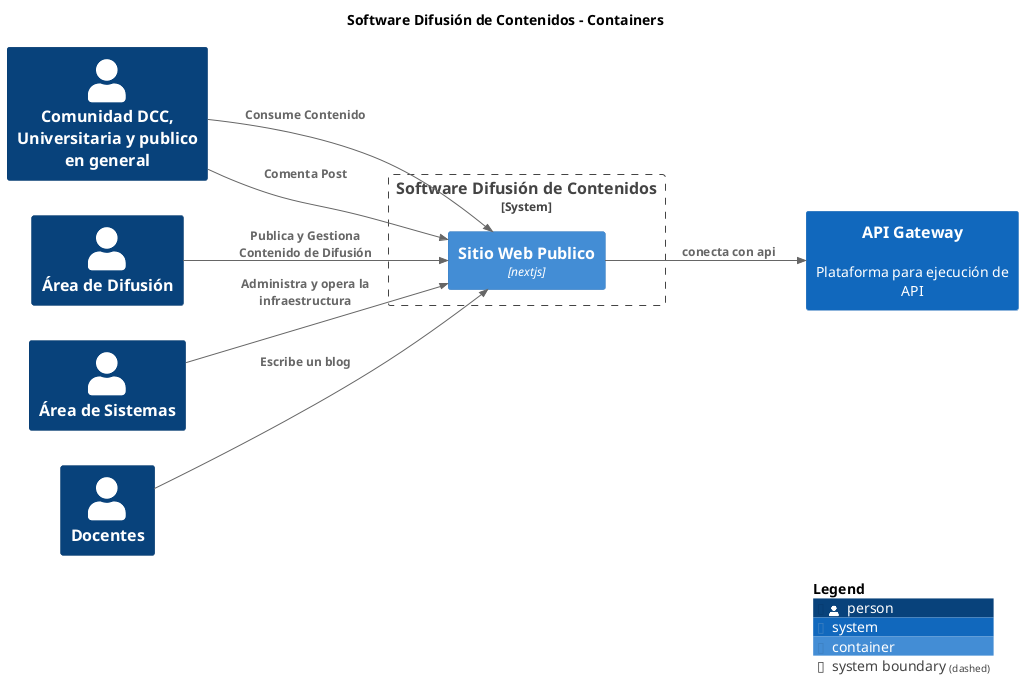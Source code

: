 @startuml
set separator none
title Software Difusión de Contenidos - Containers

left to right direction

!include <C4/C4>
!include <C4/C4_Context>
!include <C4/C4_Container>

Person(ComunidadDCCUniversitariaypublicoengeneral, "Comunidad DCC, Universitaria y publico en general", "", $tags="")
Person(ÁreadeDifusión, "Área de Difusión", "", $tags="")
Person(ÁreadeSistemas, "Área de Sistemas", "", $tags="")
Person(Docentes, "Docentes", "", $tags="")
System(APIGateway, "API Gateway", "Plataforma para ejecución de API", $tags="")

System_Boundary("SoftwareDifusióndeContenidos_boundary", "Software Difusión de Contenidos", $tags="") {
  Container(SoftwareDifusióndeContenidos.SitioWebPublico, "Sitio Web Publico", "nextjs", "", $tags="")
}

Rel_D(ComunidadDCCUniversitariaypublicoengeneral, SoftwareDifusióndeContenidos.SitioWebPublico, "Consume Contenido", $tags="")
Rel_D(ComunidadDCCUniversitariaypublicoengeneral, SoftwareDifusióndeContenidos.SitioWebPublico, "Comenta Post", $tags="")
Rel_D(Docentes, SoftwareDifusióndeContenidos.SitioWebPublico, "Escribe un blog", $tags="")
Rel_D(ÁreadeDifusión, SoftwareDifusióndeContenidos.SitioWebPublico, "Publica y Gestiona Contenido de Difusión", $tags="")
Rel_D(ÁreadeSistemas, SoftwareDifusióndeContenidos.SitioWebPublico, "Administra y opera la infraestructura", $tags="")
Rel_D(SoftwareDifusióndeContenidos.SitioWebPublico, APIGateway, "conecta con api", $tags="")

SHOW_LEGEND(true)
@enduml